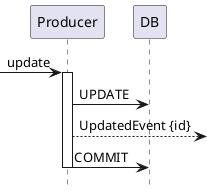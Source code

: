@startuml
'title Consumer Callback Race vs Produce DB Replication
hide footbox
participant Producer
participant DB

-> Producer++:update
Producer -> DB : UPDATE

'⭐️Toggle bellow
Producer -->: UpdatedEvent {id}
'Producer --> Consumer++: UpdatedEvent {id}
'Consumer->Producer++: GET /{id}   **// callback**
'Producer->DB: SELECT
'Producer-->Consumer: <font color=red>  old data
'Producer--

Producer -> DB : COMMIT
Producer--

@enduml